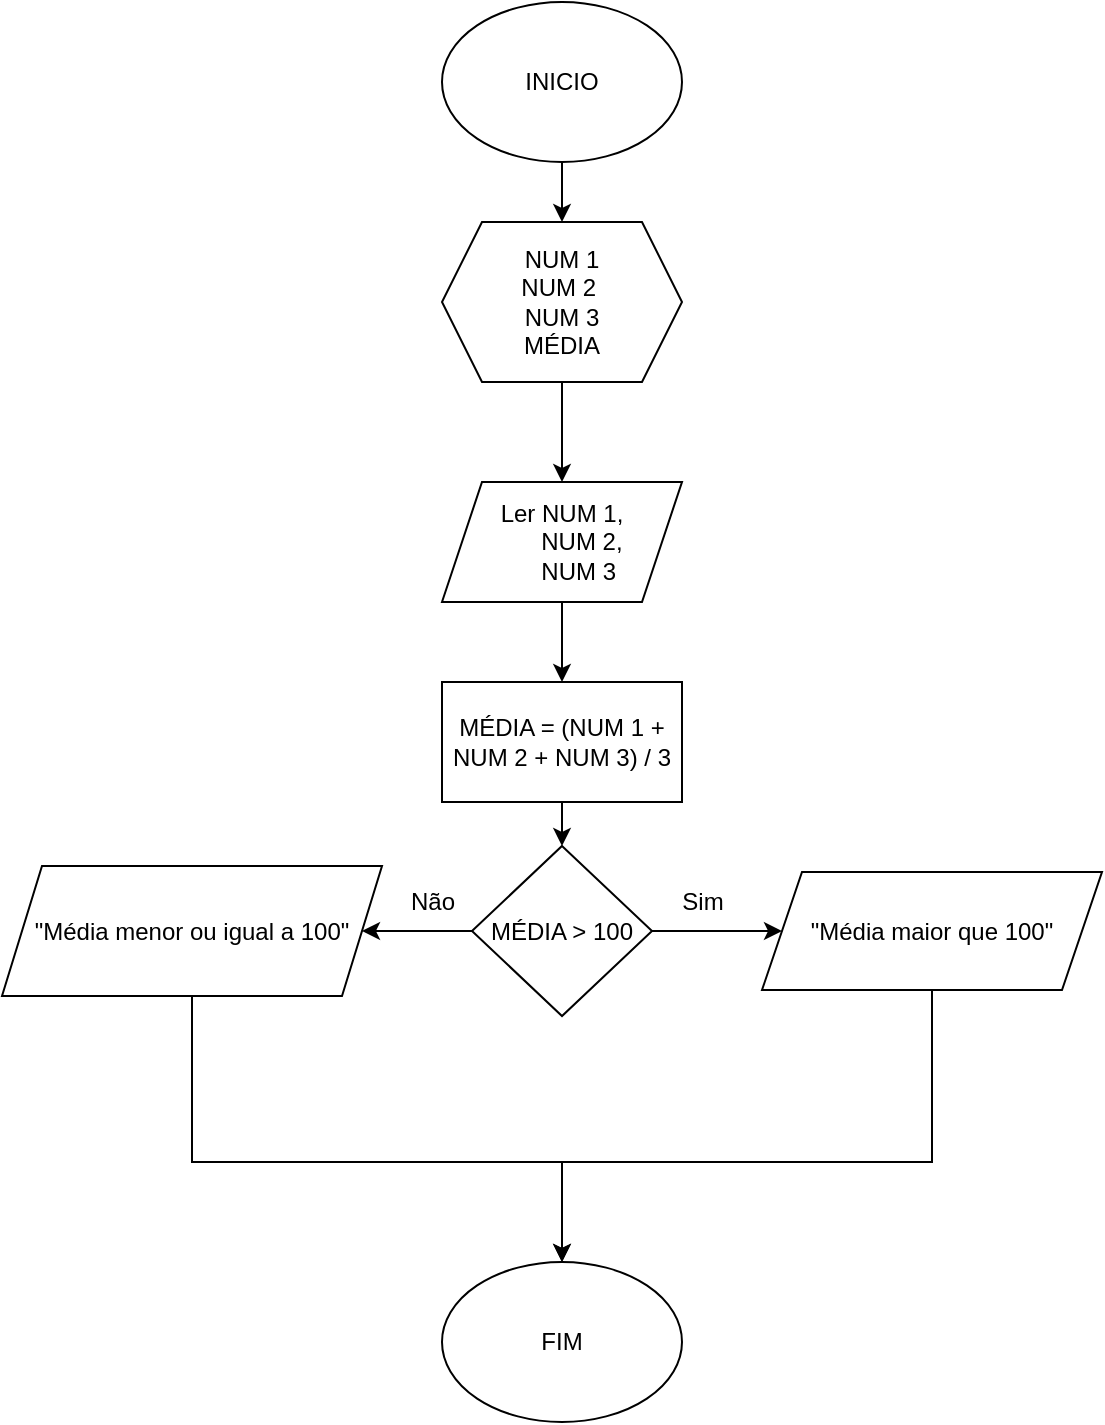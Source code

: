<mxfile version="24.7.8">
  <diagram name="Página-1" id="rkF-oGVCSAg4MYYhFo3x">
    <mxGraphModel dx="1050" dy="609" grid="1" gridSize="10" guides="1" tooltips="1" connect="1" arrows="1" fold="1" page="1" pageScale="1" pageWidth="827" pageHeight="1169" math="0" shadow="0">
      <root>
        <mxCell id="0" />
        <mxCell id="1" parent="0" />
        <mxCell id="oItWnlJT_eg3vdV9FGUU-3" value="" style="edgeStyle=orthogonalEdgeStyle;rounded=0;orthogonalLoop=1;jettySize=auto;html=1;" parent="1" source="oItWnlJT_eg3vdV9FGUU-1" target="oItWnlJT_eg3vdV9FGUU-2" edge="1">
          <mxGeometry relative="1" as="geometry" />
        </mxCell>
        <mxCell id="oItWnlJT_eg3vdV9FGUU-1" value="INICIO" style="ellipse;whiteSpace=wrap;html=1;" parent="1" vertex="1">
          <mxGeometry x="320" y="120" width="120" height="80" as="geometry" />
        </mxCell>
        <mxCell id="oItWnlJT_eg3vdV9FGUU-5" value="" style="edgeStyle=orthogonalEdgeStyle;rounded=0;orthogonalLoop=1;jettySize=auto;html=1;" parent="1" source="oItWnlJT_eg3vdV9FGUU-2" target="oItWnlJT_eg3vdV9FGUU-4" edge="1">
          <mxGeometry relative="1" as="geometry" />
        </mxCell>
        <mxCell id="oItWnlJT_eg3vdV9FGUU-2" value="NUM 1&lt;div&gt;NUM 2&amp;nbsp;&lt;/div&gt;&lt;div&gt;NUM 3&lt;/div&gt;&lt;div&gt;MÉDIA&lt;/div&gt;" style="shape=hexagon;perimeter=hexagonPerimeter2;whiteSpace=wrap;html=1;fixedSize=1;" parent="1" vertex="1">
          <mxGeometry x="320" y="230" width="120" height="80" as="geometry" />
        </mxCell>
        <mxCell id="oItWnlJT_eg3vdV9FGUU-7" value="" style="edgeStyle=orthogonalEdgeStyle;rounded=0;orthogonalLoop=1;jettySize=auto;html=1;" parent="1" source="oItWnlJT_eg3vdV9FGUU-4" target="oItWnlJT_eg3vdV9FGUU-6" edge="1">
          <mxGeometry relative="1" as="geometry" />
        </mxCell>
        <mxCell id="oItWnlJT_eg3vdV9FGUU-4" value="Ler NUM 1,&lt;div&gt;&amp;nbsp; &amp;nbsp; &amp;nbsp; NUM 2,&lt;/div&gt;&lt;div&gt;&amp;nbsp; &amp;nbsp; &amp;nbsp;NUM 3&lt;/div&gt;" style="shape=parallelogram;perimeter=parallelogramPerimeter;whiteSpace=wrap;html=1;fixedSize=1;" parent="1" vertex="1">
          <mxGeometry x="320" y="360" width="120" height="60" as="geometry" />
        </mxCell>
        <mxCell id="oItWnlJT_eg3vdV9FGUU-10" value="" style="edgeStyle=orthogonalEdgeStyle;rounded=0;orthogonalLoop=1;jettySize=auto;html=1;" parent="1" source="oItWnlJT_eg3vdV9FGUU-6" target="oItWnlJT_eg3vdV9FGUU-8" edge="1">
          <mxGeometry relative="1" as="geometry" />
        </mxCell>
        <mxCell id="oItWnlJT_eg3vdV9FGUU-6" value="MÉDIA = (NUM 1 + NUM 2 + NUM 3) / 3" style="rounded=0;whiteSpace=wrap;html=1;" parent="1" vertex="1">
          <mxGeometry x="320" y="460" width="120" height="60" as="geometry" />
        </mxCell>
        <mxCell id="oItWnlJT_eg3vdV9FGUU-12" value="" style="edgeStyle=orthogonalEdgeStyle;rounded=0;orthogonalLoop=1;jettySize=auto;html=1;" parent="1" source="oItWnlJT_eg3vdV9FGUU-8" target="oItWnlJT_eg3vdV9FGUU-11" edge="1">
          <mxGeometry relative="1" as="geometry" />
        </mxCell>
        <mxCell id="oItWnlJT_eg3vdV9FGUU-15" value="" style="edgeStyle=orthogonalEdgeStyle;rounded=0;orthogonalLoop=1;jettySize=auto;html=1;" parent="1" source="oItWnlJT_eg3vdV9FGUU-8" target="oItWnlJT_eg3vdV9FGUU-14" edge="1">
          <mxGeometry relative="1" as="geometry" />
        </mxCell>
        <mxCell id="oItWnlJT_eg3vdV9FGUU-8" value="MÉDIA &amp;gt; 100" style="rhombus;whiteSpace=wrap;html=1;" parent="1" vertex="1">
          <mxGeometry x="335" y="542" width="90" height="85" as="geometry" />
        </mxCell>
        <mxCell id="oItWnlJT_eg3vdV9FGUU-18" style="edgeStyle=orthogonalEdgeStyle;rounded=0;orthogonalLoop=1;jettySize=auto;html=1;entryX=0.5;entryY=0;entryDx=0;entryDy=0;" parent="1" source="oItWnlJT_eg3vdV9FGUU-11" target="oItWnlJT_eg3vdV9FGUU-16" edge="1">
          <mxGeometry relative="1" as="geometry">
            <Array as="points">
              <mxPoint x="565" y="700" />
              <mxPoint x="380" y="700" />
            </Array>
          </mxGeometry>
        </mxCell>
        <mxCell id="oItWnlJT_eg3vdV9FGUU-11" value="&quot;Média maior que 100&quot;" style="shape=parallelogram;perimeter=parallelogramPerimeter;whiteSpace=wrap;html=1;fixedSize=1;" parent="1" vertex="1">
          <mxGeometry x="480" y="555" width="170" height="59" as="geometry" />
        </mxCell>
        <mxCell id="oItWnlJT_eg3vdV9FGUU-13" value="Sim" style="text;html=1;align=center;verticalAlign=middle;resizable=0;points=[];autosize=1;strokeColor=none;fillColor=none;" parent="1" vertex="1">
          <mxGeometry x="430" y="555" width="40" height="30" as="geometry" />
        </mxCell>
        <mxCell id="oItWnlJT_eg3vdV9FGUU-17" style="edgeStyle=orthogonalEdgeStyle;rounded=0;orthogonalLoop=1;jettySize=auto;html=1;" parent="1" source="oItWnlJT_eg3vdV9FGUU-14" target="oItWnlJT_eg3vdV9FGUU-16" edge="1">
          <mxGeometry relative="1" as="geometry">
            <Array as="points">
              <mxPoint x="195" y="700" />
              <mxPoint x="380" y="700" />
            </Array>
          </mxGeometry>
        </mxCell>
        <mxCell id="oItWnlJT_eg3vdV9FGUU-14" value="&quot;Média menor ou igual a 100&quot;" style="shape=parallelogram;perimeter=parallelogramPerimeter;whiteSpace=wrap;html=1;fixedSize=1;" parent="1" vertex="1">
          <mxGeometry x="100" y="552" width="190" height="65" as="geometry" />
        </mxCell>
        <mxCell id="oItWnlJT_eg3vdV9FGUU-16" value="FIM" style="ellipse;whiteSpace=wrap;html=1;" parent="1" vertex="1">
          <mxGeometry x="320" y="750" width="120" height="80" as="geometry" />
        </mxCell>
        <mxCell id="oItWnlJT_eg3vdV9FGUU-19" value="Não" style="text;html=1;align=center;verticalAlign=middle;resizable=0;points=[];autosize=1;strokeColor=none;fillColor=none;" parent="1" vertex="1">
          <mxGeometry x="290" y="555" width="50" height="30" as="geometry" />
        </mxCell>
      </root>
    </mxGraphModel>
  </diagram>
</mxfile>
